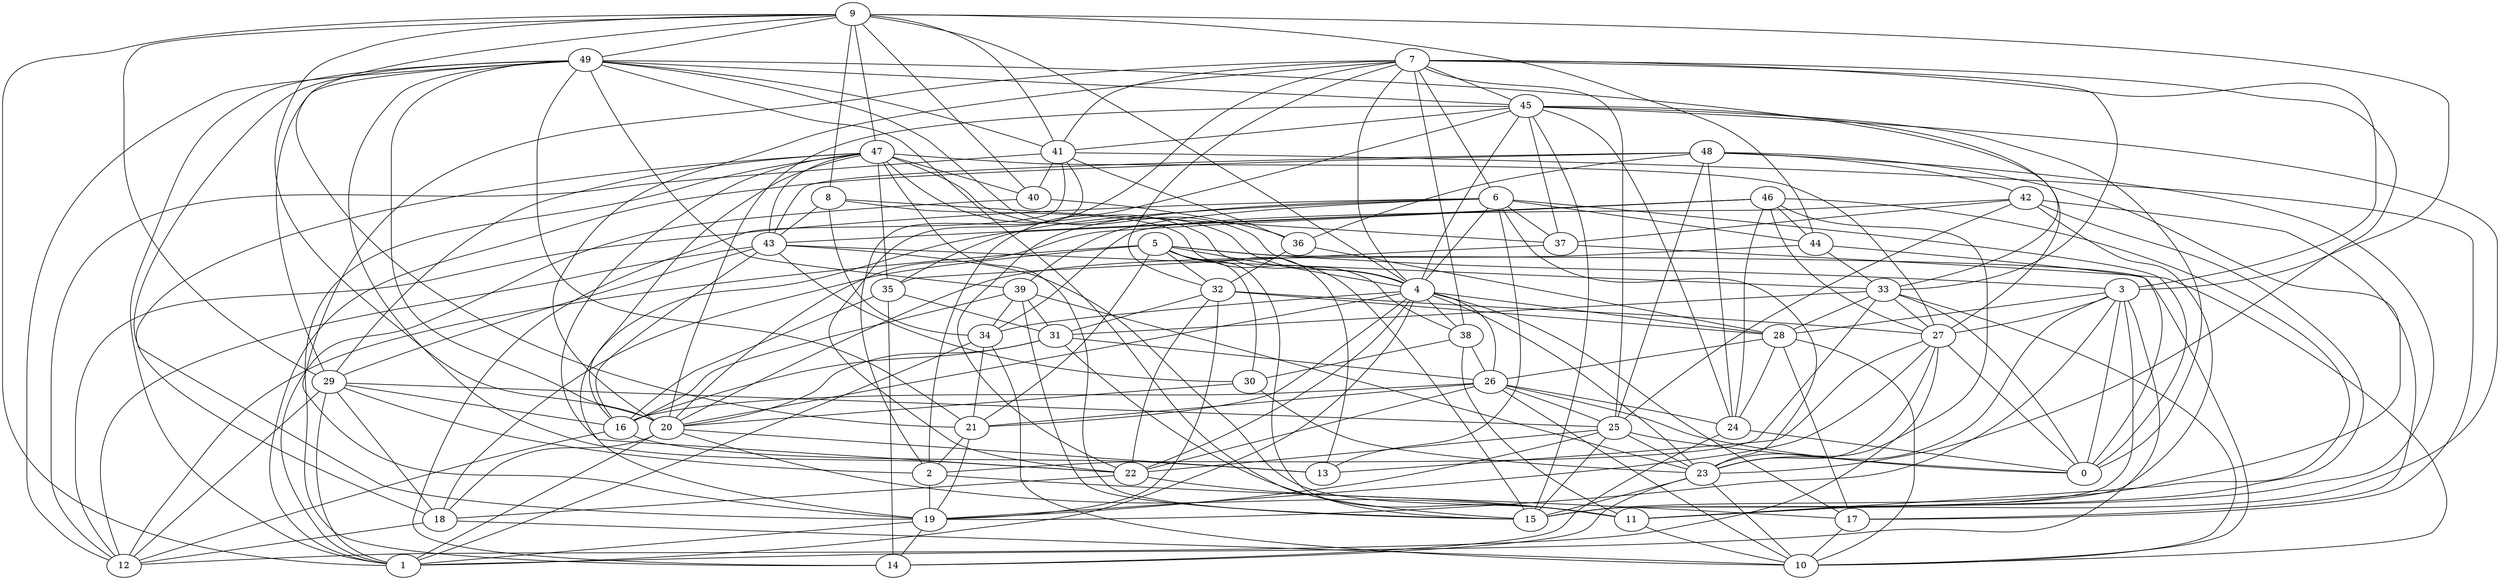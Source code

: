 digraph GG_graph {

subgraph G_graph {
edge [color = black]
"31" -> "11" [dir = none]
"31" -> "26" [dir = none]
"37" -> "10" [dir = none]
"37" -> "35" [dir = none]
"29" -> "1" [dir = none]
"29" -> "25" [dir = none]
"29" -> "2" [dir = none]
"29" -> "16" [dir = none]
"29" -> "12" [dir = none]
"11" -> "10" [dir = none]
"39" -> "23" [dir = none]
"39" -> "15" [dir = none]
"39" -> "31" [dir = none]
"48" -> "25" [dir = none]
"48" -> "36" [dir = none]
"48" -> "15" [dir = none]
"48" -> "42" [dir = none]
"43" -> "29" [dir = none]
"43" -> "12" [dir = none]
"43" -> "30" [dir = none]
"43" -> "33" [dir = none]
"18" -> "12" [dir = none]
"18" -> "10" [dir = none]
"5" -> "30" [dir = none]
"5" -> "15" [dir = none]
"5" -> "18" [dir = none]
"5" -> "13" [dir = none]
"5" -> "32" [dir = none]
"22" -> "11" [dir = none]
"38" -> "11" [dir = none]
"46" -> "44" [dir = none]
"46" -> "24" [dir = none]
"46" -> "23" [dir = none]
"46" -> "20" [dir = none]
"46" -> "27" [dir = none]
"46" -> "19" [dir = none]
"4" -> "28" [dir = none]
"4" -> "17" [dir = none]
"4" -> "20" [dir = none]
"4" -> "23" [dir = none]
"4" -> "22" [dir = none]
"4" -> "38" [dir = none]
"20" -> "18" [dir = none]
"20" -> "1" [dir = none]
"20" -> "11" [dir = none]
"28" -> "24" [dir = none]
"28" -> "10" [dir = none]
"41" -> "2" [dir = none]
"41" -> "14" [dir = none]
"41" -> "40" [dir = none]
"41" -> "12" [dir = none]
"41" -> "36" [dir = none]
"49" -> "12" [dir = none]
"49" -> "45" [dir = none]
"49" -> "22" [dir = none]
"49" -> "15" [dir = none]
"49" -> "29" [dir = none]
"49" -> "39" [dir = none]
"42" -> "34" [dir = none]
"42" -> "37" [dir = none]
"42" -> "25" [dir = none]
"42" -> "15" [dir = none]
"42" -> "17" [dir = none]
"7" -> "22" [dir = none]
"7" -> "38" [dir = none]
"7" -> "25" [dir = none]
"7" -> "6" [dir = none]
"7" -> "32" [dir = none]
"7" -> "3" [dir = none]
"7" -> "41" [dir = none]
"7" -> "45" [dir = none]
"32" -> "28" [dir = none]
"32" -> "27" [dir = none]
"26" -> "10" [dir = none]
"26" -> "25" [dir = none]
"26" -> "21" [dir = none]
"26" -> "24" [dir = none]
"34" -> "10" [dir = none]
"34" -> "21" [dir = none]
"30" -> "23" [dir = none]
"30" -> "20" [dir = none]
"6" -> "35" [dir = none]
"6" -> "0" [dir = none]
"6" -> "44" [dir = none]
"6" -> "4" [dir = none]
"6" -> "37" [dir = none]
"6" -> "39" [dir = none]
"3" -> "19" [dir = none]
"3" -> "28" [dir = none]
"3" -> "27" [dir = none]
"3" -> "23" [dir = none]
"3" -> "1" [dir = none]
"3" -> "0" [dir = none]
"3" -> "15" [dir = none]
"45" -> "2" [dir = none]
"45" -> "41" [dir = none]
"45" -> "15" [dir = none]
"45" -> "27" [dir = none]
"45" -> "37" [dir = none]
"21" -> "2" [dir = none]
"23" -> "14" [dir = none]
"23" -> "15" [dir = none]
"23" -> "10" [dir = none]
"2" -> "17" [dir = none]
"25" -> "23" [dir = none]
"44" -> "0" [dir = none]
"44" -> "33" [dir = none]
"40" -> "36" [dir = none]
"33" -> "10" [dir = none]
"33" -> "0" [dir = none]
"33" -> "28" [dir = none]
"33" -> "27" [dir = none]
"9" -> "21" [dir = none]
"9" -> "41" [dir = none]
"9" -> "8" [dir = none]
"9" -> "44" [dir = none]
"9" -> "1" [dir = none]
"9" -> "47" [dir = none]
"9" -> "4" [dir = none]
"9" -> "40" [dir = none]
"9" -> "20" [dir = none]
"36" -> "28" [dir = none]
"16" -> "13" [dir = none]
"16" -> "12" [dir = none]
"47" -> "43" [dir = none]
"47" -> "4" [dir = none]
"47" -> "18" [dir = none]
"47" -> "29" [dir = none]
"47" -> "22" [dir = none]
"47" -> "14" [dir = none]
"47" -> "40" [dir = none]
"47" -> "35" [dir = none]
"47" -> "27" [dir = none]
"27" -> "13" [dir = none]
"27" -> "0" [dir = none]
"27" -> "19" [dir = none]
"27" -> "12" [dir = none]
"35" -> "16" [dir = none]
"35" -> "14" [dir = none]
"35" -> "31" [dir = none]
"8" -> "34" [dir = none]
"8" -> "15" [dir = none]
"8" -> "43" [dir = none]
"24" -> "14" [dir = none]
"24" -> "0" [dir = none]
"19" -> "1" [dir = none]
"19" -> "14" [dir = none]
"46" -> "43" [dir = none]
"9" -> "49" [dir = none]
"17" -> "10" [dir = none]
"34" -> "1" [dir = none]
"49" -> "41" [dir = none]
"49" -> "1" [dir = none]
"31" -> "20" [dir = none]
"46" -> "11" [dir = none]
"26" -> "0" [dir = none]
"4" -> "1" [dir = none]
"9" -> "3" [dir = none]
"28" -> "17" [dir = none]
"49" -> "33" [dir = none]
"6" -> "12" [dir = none]
"25" -> "0" [dir = none]
"7" -> "20" [dir = none]
"25" -> "22" [dir = none]
"7" -> "23" [dir = none]
"20" -> "13" [dir = none]
"4" -> "34" [dir = none]
"48" -> "24" [dir = none]
"32" -> "19" [dir = none]
"29" -> "18" [dir = none]
"28" -> "26" [dir = none]
"5" -> "3" [dir = none]
"7" -> "4" [dir = none]
"41" -> "17" [dir = none]
"39" -> "16" [dir = none]
"8" -> "37" [dir = none]
"38" -> "30" [dir = none]
"7" -> "19" [dir = none]
"27" -> "23" [dir = none]
"48" -> "1" [dir = none]
"4" -> "26" [dir = none]
"6" -> "23" [dir = none]
"26" -> "22" [dir = none]
"26" -> "16" [dir = none]
"33" -> "31" [dir = none]
"45" -> "20" [dir = none]
"45" -> "0" [dir = none]
"33" -> "2" [dir = none]
"47" -> "15" [dir = none]
"49" -> "21" [dir = none]
"47" -> "38" [dir = none]
"43" -> "11" [dir = none]
"40" -> "1" [dir = none]
"31" -> "16" [dir = none]
"45" -> "24" [dir = none]
"4" -> "21" [dir = none]
"45" -> "4" [dir = none]
"5" -> "12" [dir = none]
"2" -> "19" [dir = none]
"25" -> "19" [dir = none]
"6" -> "22" [dir = none]
"42" -> "11" [dir = none]
"21" -> "19" [dir = none]
"32" -> "22" [dir = none]
"47" -> "16" [dir = none]
"5" -> "4" [dir = none]
"6" -> "13" [dir = none]
"9" -> "29" [dir = none]
"49" -> "4" [dir = none]
"44" -> "20" [dir = none]
"36" -> "32" [dir = none]
"48" -> "11" [dir = none]
"39" -> "34" [dir = none]
"7" -> "33" [dir = none]
"5" -> "10" [dir = none]
"49" -> "19" [dir = none]
"25" -> "15" [dir = none]
"49" -> "20" [dir = none]
"22" -> "18" [dir = none]
"48" -> "43" [dir = none]
"5" -> "21" [dir = none]
"38" -> "26" [dir = none]
"43" -> "16" [dir = none]
"45" -> "11" [dir = none]
"32" -> "31" [dir = none]
}

}
